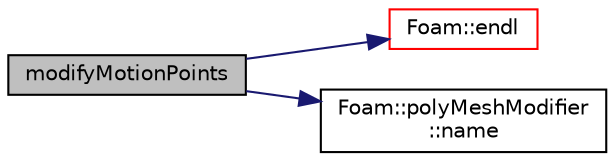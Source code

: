 digraph "modifyMotionPoints"
{
  bgcolor="transparent";
  edge [fontname="Helvetica",fontsize="10",labelfontname="Helvetica",labelfontsize="10"];
  node [fontname="Helvetica",fontsize="10",shape=record];
  rankdir="LR";
  Node111 [label="modifyMotionPoints",height=0.2,width=0.4,color="black", fillcolor="grey75", style="filled", fontcolor="black"];
  Node111 -> Node112 [color="midnightblue",fontsize="10",style="solid",fontname="Helvetica"];
  Node112 [label="Foam::endl",height=0.2,width=0.4,color="red",URL="$a21851.html#a2db8fe02a0d3909e9351bb4275b23ce4",tooltip="Add newline and flush stream. "];
  Node111 -> Node114 [color="midnightblue",fontsize="10",style="solid",fontname="Helvetica"];
  Node114 [label="Foam::polyMeshModifier\l::name",height=0.2,width=0.4,color="black",URL="$a22369.html#acc80e00a8ac919288fb55bd14cc88bf6",tooltip="Return name of this modifier. "];
}
